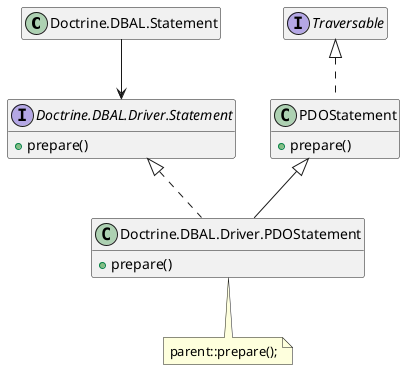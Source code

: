@startuml
set namespaceSeparator none
hide empty members
hide empty methods

class Doctrine.DBAL.Statement
Doctrine.DBAL.Statement --> Doctrine.DBAL.Driver.Statement

interface Doctrine.DBAL.Driver.Statement {
  +prepare()
}

class PDOStatement implements Traversable {
  +prepare()
}

class Doctrine.DBAL.Driver.PDOStatement extends PDOStatement
class Doctrine.DBAL.Driver.PDOStatement implements Doctrine.DBAL.Driver.Statement {
  +prepare()
}
note bottom of Doctrine.DBAL.Driver.PDOStatement : parent::prepare();

@enduml
